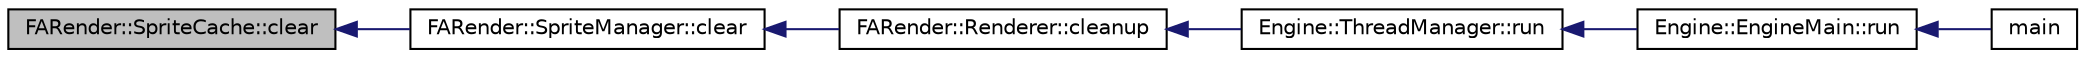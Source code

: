 digraph G
{
  edge [fontname="Helvetica",fontsize="10",labelfontname="Helvetica",labelfontsize="10"];
  node [fontname="Helvetica",fontsize="10",shape=record];
  rankdir="LR";
  Node1 [label="FARender::SpriteCache::clear",height=0.2,width=0.4,color="black", fillcolor="grey75", style="filled" fontcolor="black"];
  Node1 -> Node2 [dir="back",color="midnightblue",fontsize="10",style="solid",fontname="Helvetica"];
  Node2 [label="FARender::SpriteManager::clear",height=0.2,width=0.4,color="black", fillcolor="white", style="filled",URL="$class_f_a_render_1_1_sprite_manager.html#a3654837a02b4e588ea5a5f486dac3203",tooltip="To be called from the render thread."];
  Node2 -> Node3 [dir="back",color="midnightblue",fontsize="10",style="solid",fontname="Helvetica"];
  Node3 [label="FARender::Renderer::cleanup",height=0.2,width=0.4,color="black", fillcolor="white", style="filled",URL="$class_f_a_render_1_1_renderer.html#a7c3143aefd6b3454e511ed572dad79c9",tooltip="To be called only by Engine::ThreadManager."];
  Node3 -> Node4 [dir="back",color="midnightblue",fontsize="10",style="solid",fontname="Helvetica"];
  Node4 [label="Engine::ThreadManager::run",height=0.2,width=0.4,color="black", fillcolor="white", style="filled",URL="$class_engine_1_1_thread_manager.html#ab99a6ee7b73f2e9b24a824e811df5d88"];
  Node4 -> Node5 [dir="back",color="midnightblue",fontsize="10",style="solid",fontname="Helvetica"];
  Node5 [label="Engine::EngineMain::run",height=0.2,width=0.4,color="black", fillcolor="white", style="filled",URL="$class_engine_1_1_engine_main.html#a5a16165ab6d6e9f2bb2f2739bd1b11bf"];
  Node5 -> Node6 [dir="back",color="midnightblue",fontsize="10",style="solid",fontname="Helvetica"];
  Node6 [label="main",height=0.2,width=0.4,color="black", fillcolor="white", style="filled",URL="$freeablo_2main_8cpp.html#a3c04138a5bfe5d72780bb7e82a18e627"];
}
